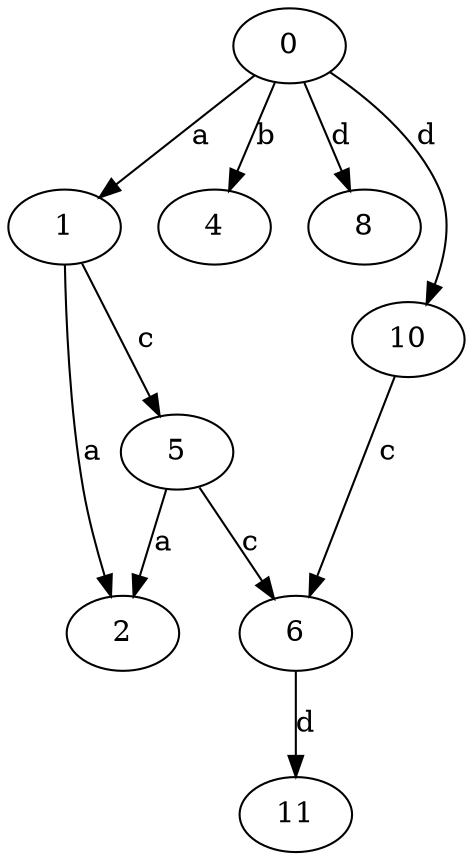 strict digraph  {
1;
2;
4;
5;
6;
8;
0;
10;
11;
1 -> 2  [label=a];
1 -> 5  [label=c];
5 -> 2  [label=a];
5 -> 6  [label=c];
6 -> 11  [label=d];
0 -> 1  [label=a];
0 -> 4  [label=b];
0 -> 8  [label=d];
0 -> 10  [label=d];
10 -> 6  [label=c];
}
